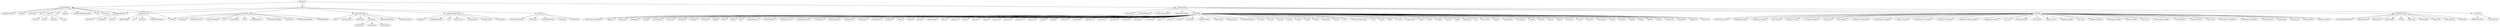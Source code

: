 /* Bioc Views Vocabular Definition in dot format */

/* How To Process this file:
   1. Use dot2gxl from graphviz to transform into GXL format.
          dot2gxl biocViewsVocab.dot > biocViewsVocab.gxl
   2. use graph::fromGXL to obtain a graphNEL object
          
*/

digraph G {

/* Root */
BiocViews -> Software;
BiocViews -> AnnotationData;
BiocViews -> ExperimentData;



/* Software */
Software -> Annotation;
Software -> AssayDomains;
Software -> AssayTechnologies;
Software -> BiologicalDomains;
Software -> ComputationalDomains;
Software -> Statistics;


/* Annotation subview */
Annotation -> GO;
Annotation -> Pathways;
Annotation -> ProprietaryPlatforms;
Annotation -> ReportWriting;


/* AssayDomains subview */
AssayDomains -> aCGH;
AssayDomains -> CellBasedAssays;
AssayDomains -> ChIPchip;
AssayDomains -> CopyNumberVariants;
AssayDomains -> CpGIsland;
AssayDomains -> DifferentialExpression;
AssayDomains -> DNAMethylation;
AssayDomains -> ExonArray;
AssayDomains -> GeneExpression;
AssayDomains -> GeneticVariability;
AssayDomains -> SNP;
AssayDomains -> Transcription;


/* AssayTechnologies subview */
AssayTechnologies -> Microarray;
AssayTechnologies -> MicrotitrePlateAssay;
AssayTechnologies -> MassSpectrometry;
AssayTechnologies -> SAGE;
AssayTechnologies -> FlowCytometry;
AssayTechnologies -> Sequencing;


/* Microarray subview */
Microarray -> OneChannel;
Microarray -> TwoChannel;
Microarray -> MultiChannel;


/* BiologicalDomains subview */
BiologicalDomains -> CellBiology;
BiologicalDomains -> Genetics;
BiologicalDomains -> Proteomics;


/* computationalDomains subview */
ComputationalDomains -> DataImport;
ComputationalDomains -> GraphsAndNetworks;
ComputationalDomains -> GUI;
ComputationalDomains -> Infrastructure;
ComputationalDomains -> Preprocessing;
ComputationalDomains -> QualityControl;
ComputationalDomains -> Visualization;


/* Statistics subview */
Statistics -> Clustering;
Statistics -> Classification;
Statistics -> MultipleComparisons;
Statistics -> TimeCourse;
Statistics -> SequenceMatching;



/* AnnotationData */

/* AnnotationData Organisms */
AnnotationData -> Organism;
Organism -> Anopheles_gambiae;
Organism -> Arabidopsis_thaliana;
Organism -> Bacillus_subtilis;
Organism -> Bos_taurus;
Organism -> Caenorhabditis_elegans;
Organism -> Canis_familiaris;
Organism -> Ciona_intestinalis;
Organism -> Danio_rerio;
Organism -> Drosophila_melanogaster;
Organism -> Eremothecium_gossypii;
Organism -> Escherichia_coli;
Organism -> Gallus_gallus;
Organism -> Glycine_max;
Organism -> Homo_sapiens;
Organism -> Hordeum_vulgare;
Organism -> Kluyveromyces_lactis;
Organism -> Magnaporthe_grisea;
Organism -> Medicago_truncatula;
Organism -> Mus_musculus;
Organism -> Neurospora_crassa;
Organism -> Oncorhynchus_mykiss;
Organism -> Oryza_sativa;
Organism -> Pan_troglodytes;
Organism -> Plasmodium_falciparum;
Organism -> Pseudomonas_aeruginosa;
Organism -> Rattus_norvegicus;
Organism -> Saccharomyces_cerevisiae;
Organism -> Saccharum_officinarum;
Organism -> Schizosaccharomyces_pombe;
Organism -> Staphylococcus_aureus;
Organism -> Sus_scrofa;
Organism -> Triticum_aestivum;
Organism -> Vitis_vinifera;
Organism -> Xenopus_laevis;
Organism -> Xenopus_tropicalis;
Organism -> Zea_mays;


/* AnnotationData Misc */
AnnotationData -> ChipManufacturer;
AnnotationData -> CustomCDF;
AnnotationData -> CustomArray;
AnnotationData -> CustomDBSchema;
AnnotationData -> FunctionalAnnotation;
AnnotationData -> SequenceAnnotation;

ChipManufacturer -> AffymetrixChip;
ChipManufacturer -> AgilentChip;
ChipManufacturer -> ClonetechChip;
ChipManufacturer -> GEChip;
ChipManufacturer -> INDACChip;
ChipManufacturer -> IlluminaChip;
ChipManufacturer -> QiagenChip;
ChipManufacturer -> RNG_MRCChip;
ChipManufacturer -> RocheChip;
ChipManufacturer -> UniversityHealthNetwork;

/* AnnotationData Chip CustomCDF */
CustomCDF -> GACustomCDF;
CustomCDF -> MBNICustomCDF;

/* AnnotationData CustomDBSchema */
CustomDBSchema -> GeneCardsCustomSchema;

/* AnnotationData Chip Names */
AnnotationData -> ChipName;
ChipName -> adme16cod;
ChipName -> ag;
ChipName -> ath1121501;
ChipName -> celegans;
ChipName -> drosgenome1;
ChipName -> drosophila2;
ChipName -> h10kcod;
ChipName -> h20kcod;
ChipName -> hcg110;
ChipName -> hgfocus;
ChipName -> hgu133a2;
ChipName -> hgu133a;
ChipName -> hgu133b;
ChipName -> hgu133plus2;
ChipName -> hgu95a;
ChipName -> hgu95av2;
ChipName -> hgu95b;
ChipName -> hgu95c;
ChipName -> hgu95d;
ChipName -> hgu95e;
ChipName -> hguatlas13k;
ChipName -> hgug4100a;
ChipName -> hgug4101a;
ChipName -> hgug4110b;
ChipName -> hgug4111a;
ChipName -> hgug4112a;
ChipName -> hguqiagenv3;
ChipName -> hi16cod;
ChipName -> hs25kresogen;
ChipName -> hu35ksuba;
ChipName -> hu35ksubb;
ChipName -> hu35ksubc;
ChipName -> hu35ksubd;
ChipName -> hu6800;
ChipName -> HuO22;
ChipName -> hwgcod;
ChipName -> indac;
ChipName -> illuminaHumanv1;
ChipName -> illuminaHumanv2;
ChipName -> illuminaMousev1;
ChipName -> illuminaMousev1p1;
ChipName -> illuminaRatv1;
ChipName -> JazaerimetaData;
ChipName -> lumiHumanV1;
ChipName -> lumiMouseV1;
ChipName -> lumiHumanV2;
ChipName -> lumiRatV1;
ChipName -> m10kcod;
ChipName -> m20kcod;
ChipName -> mi16cod;
ChipName -> mm24kresogen;
ChipName -> mgu74a;
ChipName -> mgu74av2;
ChipName -> mgu74b;
ChipName -> mgu74bv2;
ChipName -> mgu74c;
ChipName -> mgu74cv2;
ChipName -> mguatlas5k;
ChipName -> mgug4121a;
ChipName -> mgug4122a;
ChipName -> moe430a;
ChipName -> moe430b;
ChipName -> mouse4302;
ChipName -> mouse430a2;
ChipName -> mpedbarray;
ChipName -> mu11ksuba;
ChipName -> mu11ksubb;
ChipName -> mu19ksuba;
ChipName -> mu19ksubb;
ChipName -> mu19ksubc;
ChipName -> Mu15v1;
ChipName -> Mu22v3;
ChipName -> mwgcod;
ChipName -> Norway981;
ChipName -> OperonHumanV3;
ChipName -> pedbarrayv9;
ChipName -> pedbarrayv10;
ChipName -> PartheenMetaData;
ChipName -> r10kcod;
ChipName -> rae230a;
ChipName -> rae230b;
ChipName -> rat2302;
ChipName -> rgu34a;
ChipName -> rgu34b;
ChipName -> rgu34c;
ChipName -> rgug4130a;
ChipName -> ri16cod;
ChipName -> rnu34;
ChipName -> Roberts2005Annotation;
ChipName -> rtu34;
ChipName -> rwgcod;
ChipName -> SHDZ;
ChipName -> u133x3p;
ChipName -> xenopuslaevis;
ChipName -> yeast2;
ChipName -> ygs98;
ChipName -> zebrafish;
ChipName -> hcgi12k;
ChipName -> hcgi8k;



/* ExperimentData */
ExperimentData -> BiologicalDomains
ExperimentData -> Cancer;
ExperimentData -> CGH;
ExperimentData -> ChIPchip;
ExperimentData -> HapMap;
ExperimentData -> HighThroughputSequencing;
ExperimentData -> HIV;
ExperimentData -> Proteome;
ExperimentData -> QualityAndTesting;
ExperimentData -> SpikeIns;
ExperimentData -> StemCells;
ExperimentData -> Yeast;


/* Cancer subview*/
Cancer -> Breast;
Cancer -> Leukemia;
Cancer -> Ovarian;
Cancer -> Prostate;



}
